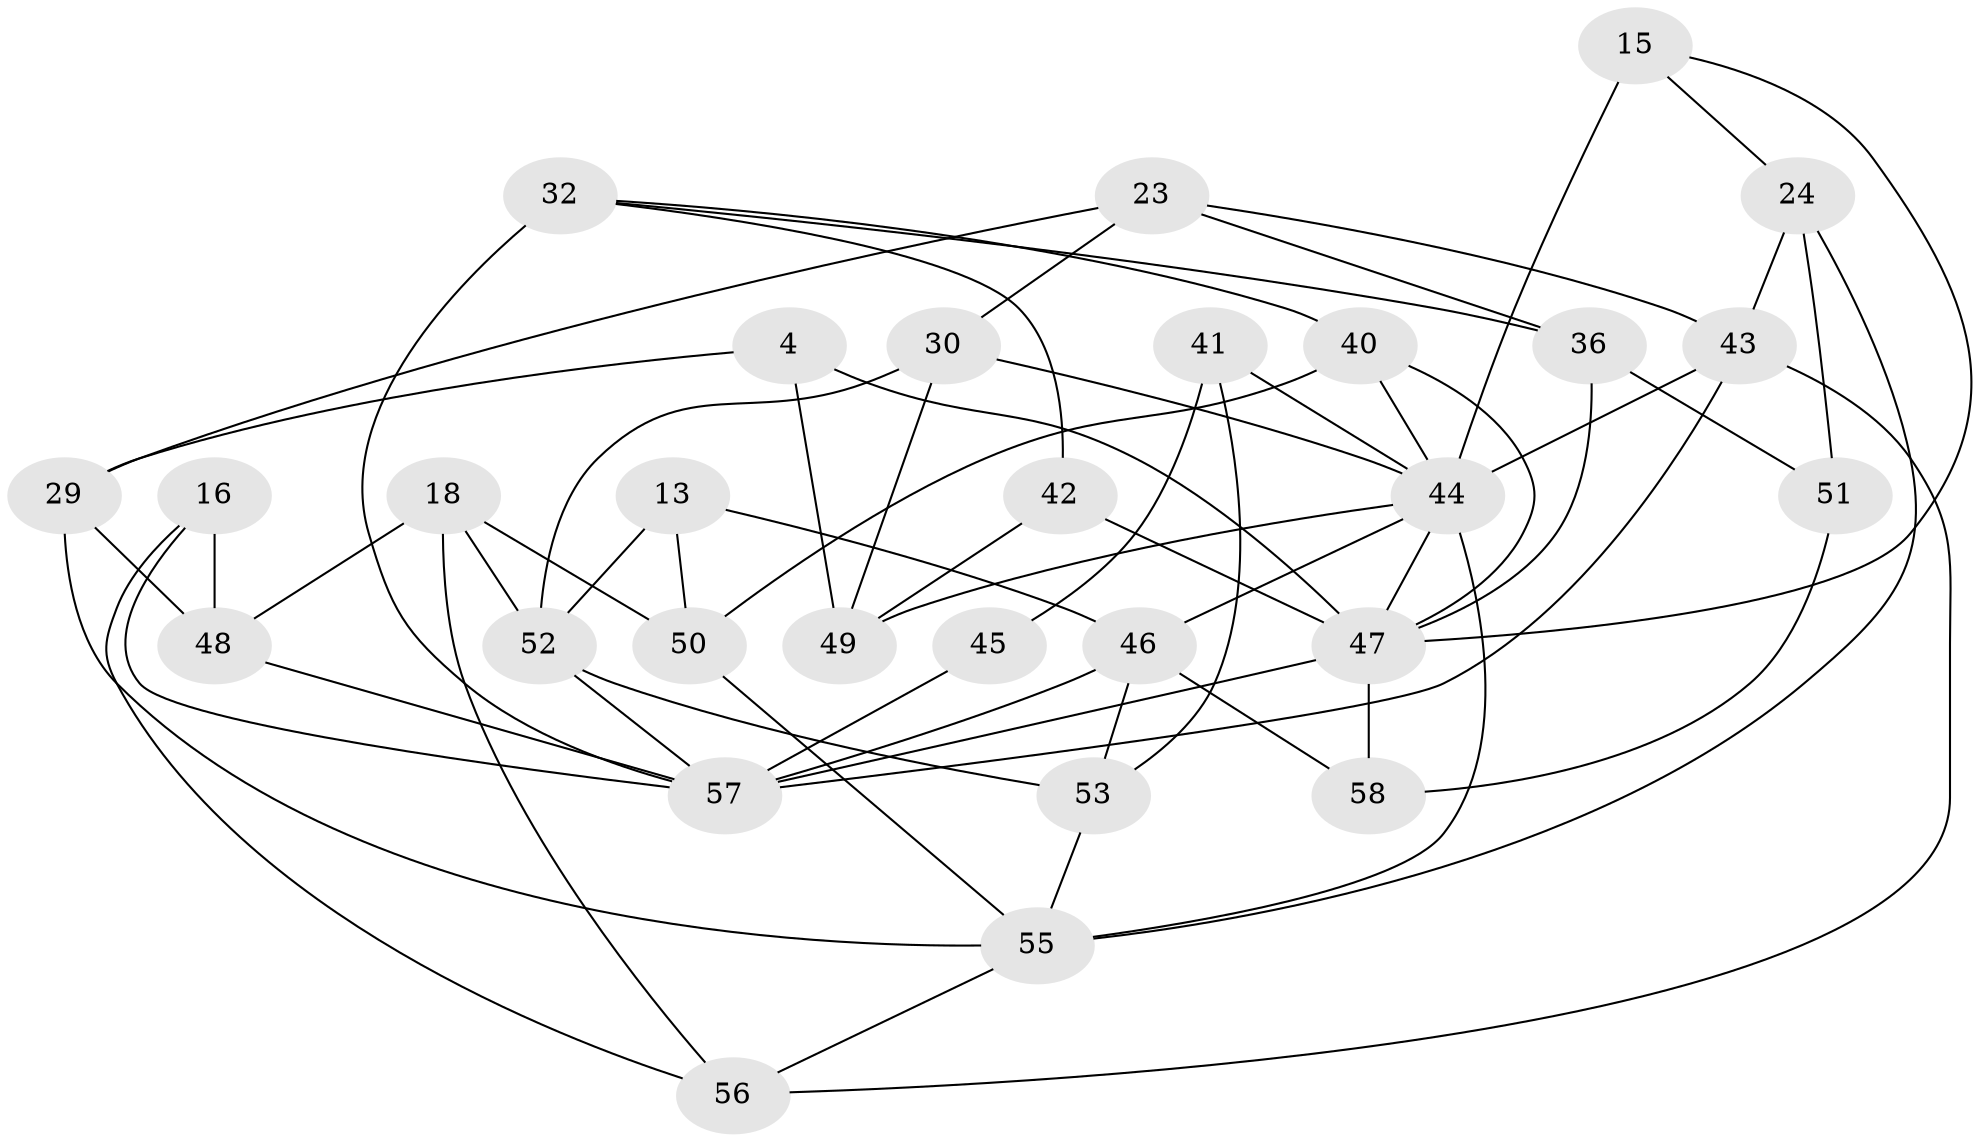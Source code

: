 // original degree distribution, {4: 1.0}
// Generated by graph-tools (version 1.1) at 2025/02/03/05/25 17:02:45]
// undirected, 29 vertices, 62 edges
graph export_dot {
graph [start="1"]
  node [color=gray90,style=filled];
  4;
  13;
  15;
  16;
  18;
  23;
  24;
  29;
  30;
  32 [super="+31"];
  36;
  40 [super="+22"];
  41 [super="+39"];
  42;
  43 [super="+34"];
  44 [super="+27+25+38"];
  45;
  46 [super="+11"];
  47 [super="+19+33"];
  48 [super="+1"];
  49 [super="+9"];
  50 [super="+7"];
  51;
  52 [super="+12"];
  53 [super="+28"];
  55 [super="+10+26"];
  56;
  57 [super="+3+17+54+37"];
  58 [super="+20"];
  4 -- 29;
  4 -- 49;
  4 -- 47 [weight=2];
  13 -- 50 [weight=2];
  13 -- 52;
  13 -- 46;
  15 -- 24;
  15 -- 44 [weight=2];
  15 -- 47;
  16 -- 48 [weight=2];
  16 -- 56;
  16 -- 57;
  18 -- 56;
  18 -- 48;
  18 -- 52;
  18 -- 50;
  23 -- 30;
  23 -- 36;
  23 -- 43;
  23 -- 29;
  24 -- 51;
  24 -- 43;
  24 -- 55;
  29 -- 48;
  29 -- 55;
  30 -- 49;
  30 -- 52;
  30 -- 44;
  32 -- 36;
  32 -- 57 [weight=3];
  32 -- 42;
  32 -- 40;
  36 -- 51;
  36 -- 47;
  40 -- 50;
  40 -- 47 [weight=2];
  40 -- 44 [weight=2];
  41 -- 45 [weight=2];
  41 -- 53 [weight=2];
  41 -- 44 [weight=2];
  42 -- 47;
  42 -- 49 [weight=2];
  43 -- 57 [weight=2];
  43 -- 56;
  43 -- 44;
  44 -- 49 [weight=2];
  44 -- 46 [weight=2];
  44 -- 55 [weight=2];
  44 -- 47 [weight=2];
  45 -- 57 [weight=2];
  46 -- 58 [weight=2];
  46 -- 53;
  46 -- 57 [weight=2];
  47 -- 57;
  47 -- 58 [weight=2];
  48 -- 57 [weight=2];
  50 -- 55 [weight=2];
  51 -- 58 [weight=2];
  52 -- 53 [weight=2];
  52 -- 57;
  53 -- 55;
  55 -- 56;
}
